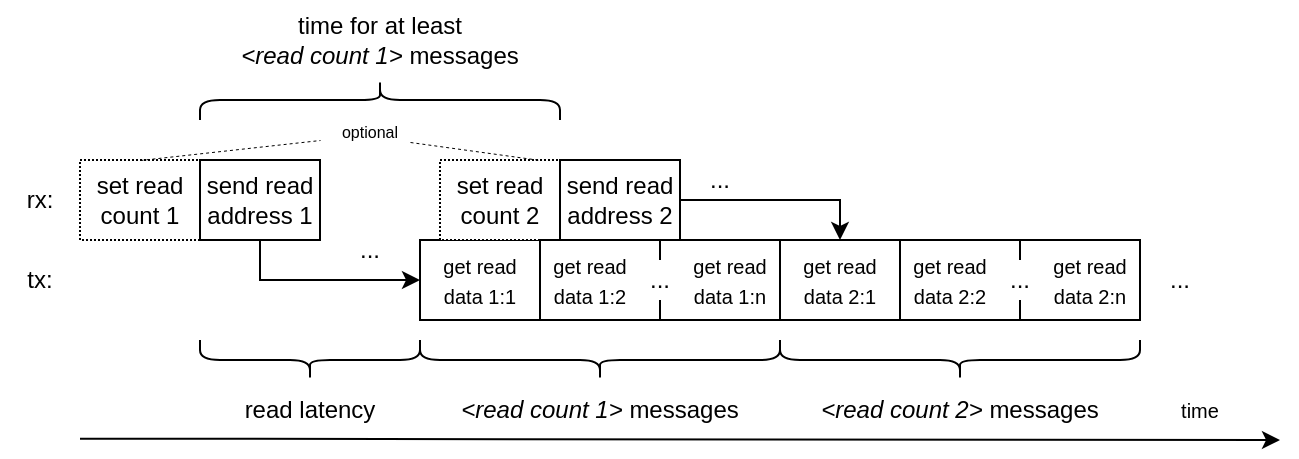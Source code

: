 <mxfile version="24.5.1" type="device">
  <diagram name="Page-1" id="_wC3Tqr4GCXyXskgvLdb">
    <mxGraphModel dx="733" dy="500" grid="1" gridSize="10" guides="1" tooltips="1" connect="1" arrows="1" fold="1" page="1" pageScale="1" pageWidth="827" pageHeight="1169" math="0" shadow="0">
      <root>
        <mxCell id="0" />
        <mxCell id="1" parent="0" />
        <mxCell id="K3ZFxRBjntWcx2X83sU7-2" value="set read&lt;div&gt;count 1&lt;/div&gt;" style="rounded=0;whiteSpace=wrap;html=1;dashed=1;dashPattern=1 1;" vertex="1" parent="1">
          <mxGeometry x="80" y="450" width="60" height="40" as="geometry" />
        </mxCell>
        <mxCell id="K3ZFxRBjntWcx2X83sU7-3" value="rx:" style="text;html=1;align=center;verticalAlign=middle;whiteSpace=wrap;rounded=0;" vertex="1" parent="1">
          <mxGeometry x="40" y="450" width="40" height="40" as="geometry" />
        </mxCell>
        <mxCell id="K3ZFxRBjntWcx2X83sU7-4" style="edgeStyle=orthogonalEdgeStyle;rounded=0;orthogonalLoop=1;jettySize=auto;html=1;entryX=0;entryY=0.5;entryDx=0;entryDy=0;exitX=0.5;exitY=1;exitDx=0;exitDy=0;" edge="1" parent="1" source="K3ZFxRBjntWcx2X83sU7-5" target="K3ZFxRBjntWcx2X83sU7-9">
          <mxGeometry relative="1" as="geometry">
            <mxPoint x="170" y="520" as="sourcePoint" />
          </mxGeometry>
        </mxCell>
        <mxCell id="K3ZFxRBjntWcx2X83sU7-5" value="send read address 1" style="rounded=0;whiteSpace=wrap;html=1;" vertex="1" parent="1">
          <mxGeometry x="140" y="450" width="60" height="40" as="geometry" />
        </mxCell>
        <mxCell id="K3ZFxRBjntWcx2X83sU7-6" value="&lt;font style=&quot;font-size: 8px;&quot;&gt;optional&lt;/font&gt;" style="text;html=1;align=center;verticalAlign=middle;whiteSpace=wrap;rounded=0;" vertex="1" parent="1">
          <mxGeometry x="210" y="430" width="30" height="10" as="geometry" />
        </mxCell>
        <mxCell id="K3ZFxRBjntWcx2X83sU7-7" value="" style="endArrow=none;html=1;rounded=0;strokeWidth=0.5;dashed=1;" edge="1" parent="1">
          <mxGeometry width="50" height="50" relative="1" as="geometry">
            <mxPoint x="110" y="450" as="sourcePoint" />
            <mxPoint x="200" y="440" as="targetPoint" />
          </mxGeometry>
        </mxCell>
        <mxCell id="K3ZFxRBjntWcx2X83sU7-8" value="tx:" style="text;html=1;align=center;verticalAlign=middle;whiteSpace=wrap;rounded=0;" vertex="1" parent="1">
          <mxGeometry x="40" y="490" width="40" height="40" as="geometry" />
        </mxCell>
        <mxCell id="K3ZFxRBjntWcx2X83sU7-9" value="&lt;font style=&quot;font-size: 10px;&quot;&gt;get read data 1:1&lt;/font&gt;" style="rounded=0;whiteSpace=wrap;html=1;" vertex="1" parent="1">
          <mxGeometry x="250" y="490" width="60" height="40" as="geometry" />
        </mxCell>
        <mxCell id="K3ZFxRBjntWcx2X83sU7-11" value="..." style="text;html=1;align=center;verticalAlign=middle;whiteSpace=wrap;rounded=0;" vertex="1" parent="1">
          <mxGeometry x="205" y="480" width="40" height="30" as="geometry" />
        </mxCell>
        <mxCell id="K3ZFxRBjntWcx2X83sU7-14" value="" style="shape=curlyBracket;whiteSpace=wrap;html=1;rounded=1;labelPosition=left;verticalLabelPosition=middle;align=right;verticalAlign=middle;rotation=-90;" vertex="1" parent="1">
          <mxGeometry x="330" y="460" width="20" height="180" as="geometry" />
        </mxCell>
        <mxCell id="K3ZFxRBjntWcx2X83sU7-15" value="&lt;i&gt;&amp;lt;read count 1&amp;gt;&lt;/i&gt;&amp;nbsp;&lt;span style=&quot;background-color: initial;&quot;&gt;messages&lt;/span&gt;" style="text;html=1;align=center;verticalAlign=middle;whiteSpace=wrap;rounded=0;" vertex="1" parent="1">
          <mxGeometry x="260" y="560" width="160" height="30" as="geometry" />
        </mxCell>
        <mxCell id="K3ZFxRBjntWcx2X83sU7-16" value="" style="endArrow=classic;html=1;rounded=0;entryX=1;entryY=1;entryDx=0;entryDy=0;" edge="1" parent="1" target="K3ZFxRBjntWcx2X83sU7-17">
          <mxGeometry width="50" height="50" relative="1" as="geometry">
            <mxPoint x="80" y="589.33" as="sourcePoint" />
            <mxPoint x="800" y="590" as="targetPoint" />
          </mxGeometry>
        </mxCell>
        <mxCell id="K3ZFxRBjntWcx2X83sU7-17" value="&lt;font style=&quot;font-size: 10px;&quot;&gt;time&lt;/font&gt;" style="text;html=1;align=center;verticalAlign=middle;whiteSpace=wrap;rounded=0;" vertex="1" parent="1">
          <mxGeometry x="600" y="560" width="80" height="30" as="geometry" />
        </mxCell>
        <mxCell id="K3ZFxRBjntWcx2X83sU7-18" value="set read&lt;div&gt;count 2&lt;/div&gt;" style="rounded=0;whiteSpace=wrap;html=1;dashed=1;dashPattern=1 1;" vertex="1" parent="1">
          <mxGeometry x="260" y="450" width="60" height="40" as="geometry" />
        </mxCell>
        <mxCell id="K3ZFxRBjntWcx2X83sU7-19" style="edgeStyle=orthogonalEdgeStyle;rounded=0;orthogonalLoop=1;jettySize=auto;html=1;entryX=0.5;entryY=0;entryDx=0;entryDy=0;" edge="1" parent="1" source="K3ZFxRBjntWcx2X83sU7-20" target="K3ZFxRBjntWcx2X83sU7-21">
          <mxGeometry relative="1" as="geometry">
            <mxPoint x="460" y="490" as="targetPoint" />
          </mxGeometry>
        </mxCell>
        <mxCell id="K3ZFxRBjntWcx2X83sU7-20" value="send read address 2" style="rounded=0;whiteSpace=wrap;html=1;" vertex="1" parent="1">
          <mxGeometry x="320" y="450" width="60" height="40" as="geometry" />
        </mxCell>
        <mxCell id="K3ZFxRBjntWcx2X83sU7-21" value="&lt;font style=&quot;font-size: 10px;&quot;&gt;get read data 2:1&lt;/font&gt;" style="rounded=0;whiteSpace=wrap;html=1;" vertex="1" parent="1">
          <mxGeometry x="430" y="490" width="60" height="40" as="geometry" />
        </mxCell>
        <mxCell id="K3ZFxRBjntWcx2X83sU7-22" value="" style="rounded=0;whiteSpace=wrap;html=1;" vertex="1" parent="1">
          <mxGeometry x="490" y="490" width="60" height="40" as="geometry" />
        </mxCell>
        <mxCell id="K3ZFxRBjntWcx2X83sU7-24" value="" style="rounded=0;whiteSpace=wrap;html=1;" vertex="1" parent="1">
          <mxGeometry x="550" y="490" width="60" height="40" as="geometry" />
        </mxCell>
        <mxCell id="K3ZFxRBjntWcx2X83sU7-25" value="" style="endArrow=none;html=1;rounded=0;strokeWidth=0.5;dashed=1;entryX=0;entryY=1;entryDx=0;entryDy=0;" edge="1" parent="1">
          <mxGeometry width="50" height="50" relative="1" as="geometry">
            <mxPoint x="245" y="441" as="sourcePoint" />
            <mxPoint x="310" y="450" as="targetPoint" />
          </mxGeometry>
        </mxCell>
        <mxCell id="K3ZFxRBjntWcx2X83sU7-26" value="" style="shape=curlyBracket;whiteSpace=wrap;html=1;rounded=1;labelPosition=left;verticalLabelPosition=middle;align=right;verticalAlign=middle;rotation=-90;" vertex="1" parent="1">
          <mxGeometry x="510" y="460" width="20" height="180" as="geometry" />
        </mxCell>
        <mxCell id="K3ZFxRBjntWcx2X83sU7-27" value="&lt;i&gt;&amp;lt;read count 2&amp;gt;&lt;/i&gt;&amp;nbsp;&lt;span style=&quot;background-color: initial;&quot;&gt;messages&lt;/span&gt;" style="text;html=1;align=center;verticalAlign=middle;whiteSpace=wrap;rounded=0;" vertex="1" parent="1">
          <mxGeometry x="440" y="560" width="160" height="30" as="geometry" />
        </mxCell>
        <mxCell id="K3ZFxRBjntWcx2X83sU7-28" value="" style="shape=curlyBracket;whiteSpace=wrap;html=1;rounded=1;labelPosition=left;verticalLabelPosition=middle;align=right;verticalAlign=middle;rotation=-90;" vertex="1" parent="1">
          <mxGeometry x="185" y="495" width="20" height="110" as="geometry" />
        </mxCell>
        <mxCell id="K3ZFxRBjntWcx2X83sU7-29" value="read latency" style="text;html=1;align=center;verticalAlign=middle;whiteSpace=wrap;rounded=0;" vertex="1" parent="1">
          <mxGeometry x="150" y="560" width="90" height="30" as="geometry" />
        </mxCell>
        <mxCell id="K3ZFxRBjntWcx2X83sU7-30" value="..." style="text;html=1;align=center;verticalAlign=middle;whiteSpace=wrap;rounded=0;" vertex="1" parent="1">
          <mxGeometry x="620" y="490" width="20" height="40" as="geometry" />
        </mxCell>
        <mxCell id="K3ZFxRBjntWcx2X83sU7-31" value="..." style="text;html=1;align=center;verticalAlign=middle;whiteSpace=wrap;rounded=0;" vertex="1" parent="1">
          <mxGeometry x="390" y="440" width="20" height="40" as="geometry" />
        </mxCell>
        <mxCell id="K3ZFxRBjntWcx2X83sU7-32" value="&lt;font style=&quot;font-size: 10px;&quot;&gt;get read data 2:2&lt;/font&gt;" style="text;html=1;align=center;verticalAlign=middle;whiteSpace=wrap;rounded=0;" vertex="1" parent="1">
          <mxGeometry x="490" y="490" width="50" height="40" as="geometry" />
        </mxCell>
        <mxCell id="K3ZFxRBjntWcx2X83sU7-33" value="&lt;font style=&quot;font-size: 10px;&quot;&gt;get read data 2:n&lt;/font&gt;" style="text;html=1;align=center;verticalAlign=middle;whiteSpace=wrap;rounded=0;" vertex="1" parent="1">
          <mxGeometry x="560" y="490" width="50" height="40" as="geometry" />
        </mxCell>
        <mxCell id="K3ZFxRBjntWcx2X83sU7-34" value="..." style="rounded=0;whiteSpace=wrap;html=1;strokeColor=none;" vertex="1" parent="1">
          <mxGeometry x="540" y="500" width="20" height="20" as="geometry" />
        </mxCell>
        <mxCell id="K3ZFxRBjntWcx2X83sU7-41" value="" style="rounded=0;whiteSpace=wrap;html=1;" vertex="1" parent="1">
          <mxGeometry x="310" y="490" width="60" height="40" as="geometry" />
        </mxCell>
        <mxCell id="K3ZFxRBjntWcx2X83sU7-42" value="" style="rounded=0;whiteSpace=wrap;html=1;" vertex="1" parent="1">
          <mxGeometry x="370" y="490" width="60" height="40" as="geometry" />
        </mxCell>
        <mxCell id="K3ZFxRBjntWcx2X83sU7-43" value="&lt;font style=&quot;font-size: 10px;&quot;&gt;get read data 1:2&lt;/font&gt;" style="text;html=1;align=center;verticalAlign=middle;whiteSpace=wrap;rounded=0;" vertex="1" parent="1">
          <mxGeometry x="310" y="490" width="50" height="40" as="geometry" />
        </mxCell>
        <mxCell id="K3ZFxRBjntWcx2X83sU7-44" value="&lt;font style=&quot;font-size: 10px;&quot;&gt;get read data 1:n&lt;/font&gt;" style="text;html=1;align=center;verticalAlign=middle;whiteSpace=wrap;rounded=0;" vertex="1" parent="1">
          <mxGeometry x="380" y="490" width="50" height="40" as="geometry" />
        </mxCell>
        <mxCell id="K3ZFxRBjntWcx2X83sU7-45" value="..." style="rounded=0;whiteSpace=wrap;html=1;strokeColor=none;" vertex="1" parent="1">
          <mxGeometry x="360" y="500" width="20" height="20" as="geometry" />
        </mxCell>
        <mxCell id="K3ZFxRBjntWcx2X83sU7-46" value="" style="shape=curlyBracket;whiteSpace=wrap;html=1;rounded=1;labelPosition=left;verticalLabelPosition=middle;align=right;verticalAlign=middle;rotation=90;" vertex="1" parent="1">
          <mxGeometry x="220" y="330" width="20" height="180" as="geometry" />
        </mxCell>
        <mxCell id="K3ZFxRBjntWcx2X83sU7-47" value="&lt;div&gt;time for at least&lt;/div&gt;&lt;i&gt;&amp;lt;read count 1&amp;gt;&lt;/i&gt;&amp;nbsp;&lt;span style=&quot;background-color: initial;&quot;&gt;messages&lt;/span&gt;" style="text;html=1;align=center;verticalAlign=middle;whiteSpace=wrap;rounded=0;" vertex="1" parent="1">
          <mxGeometry x="150" y="370" width="160" height="40" as="geometry" />
        </mxCell>
      </root>
    </mxGraphModel>
  </diagram>
</mxfile>
